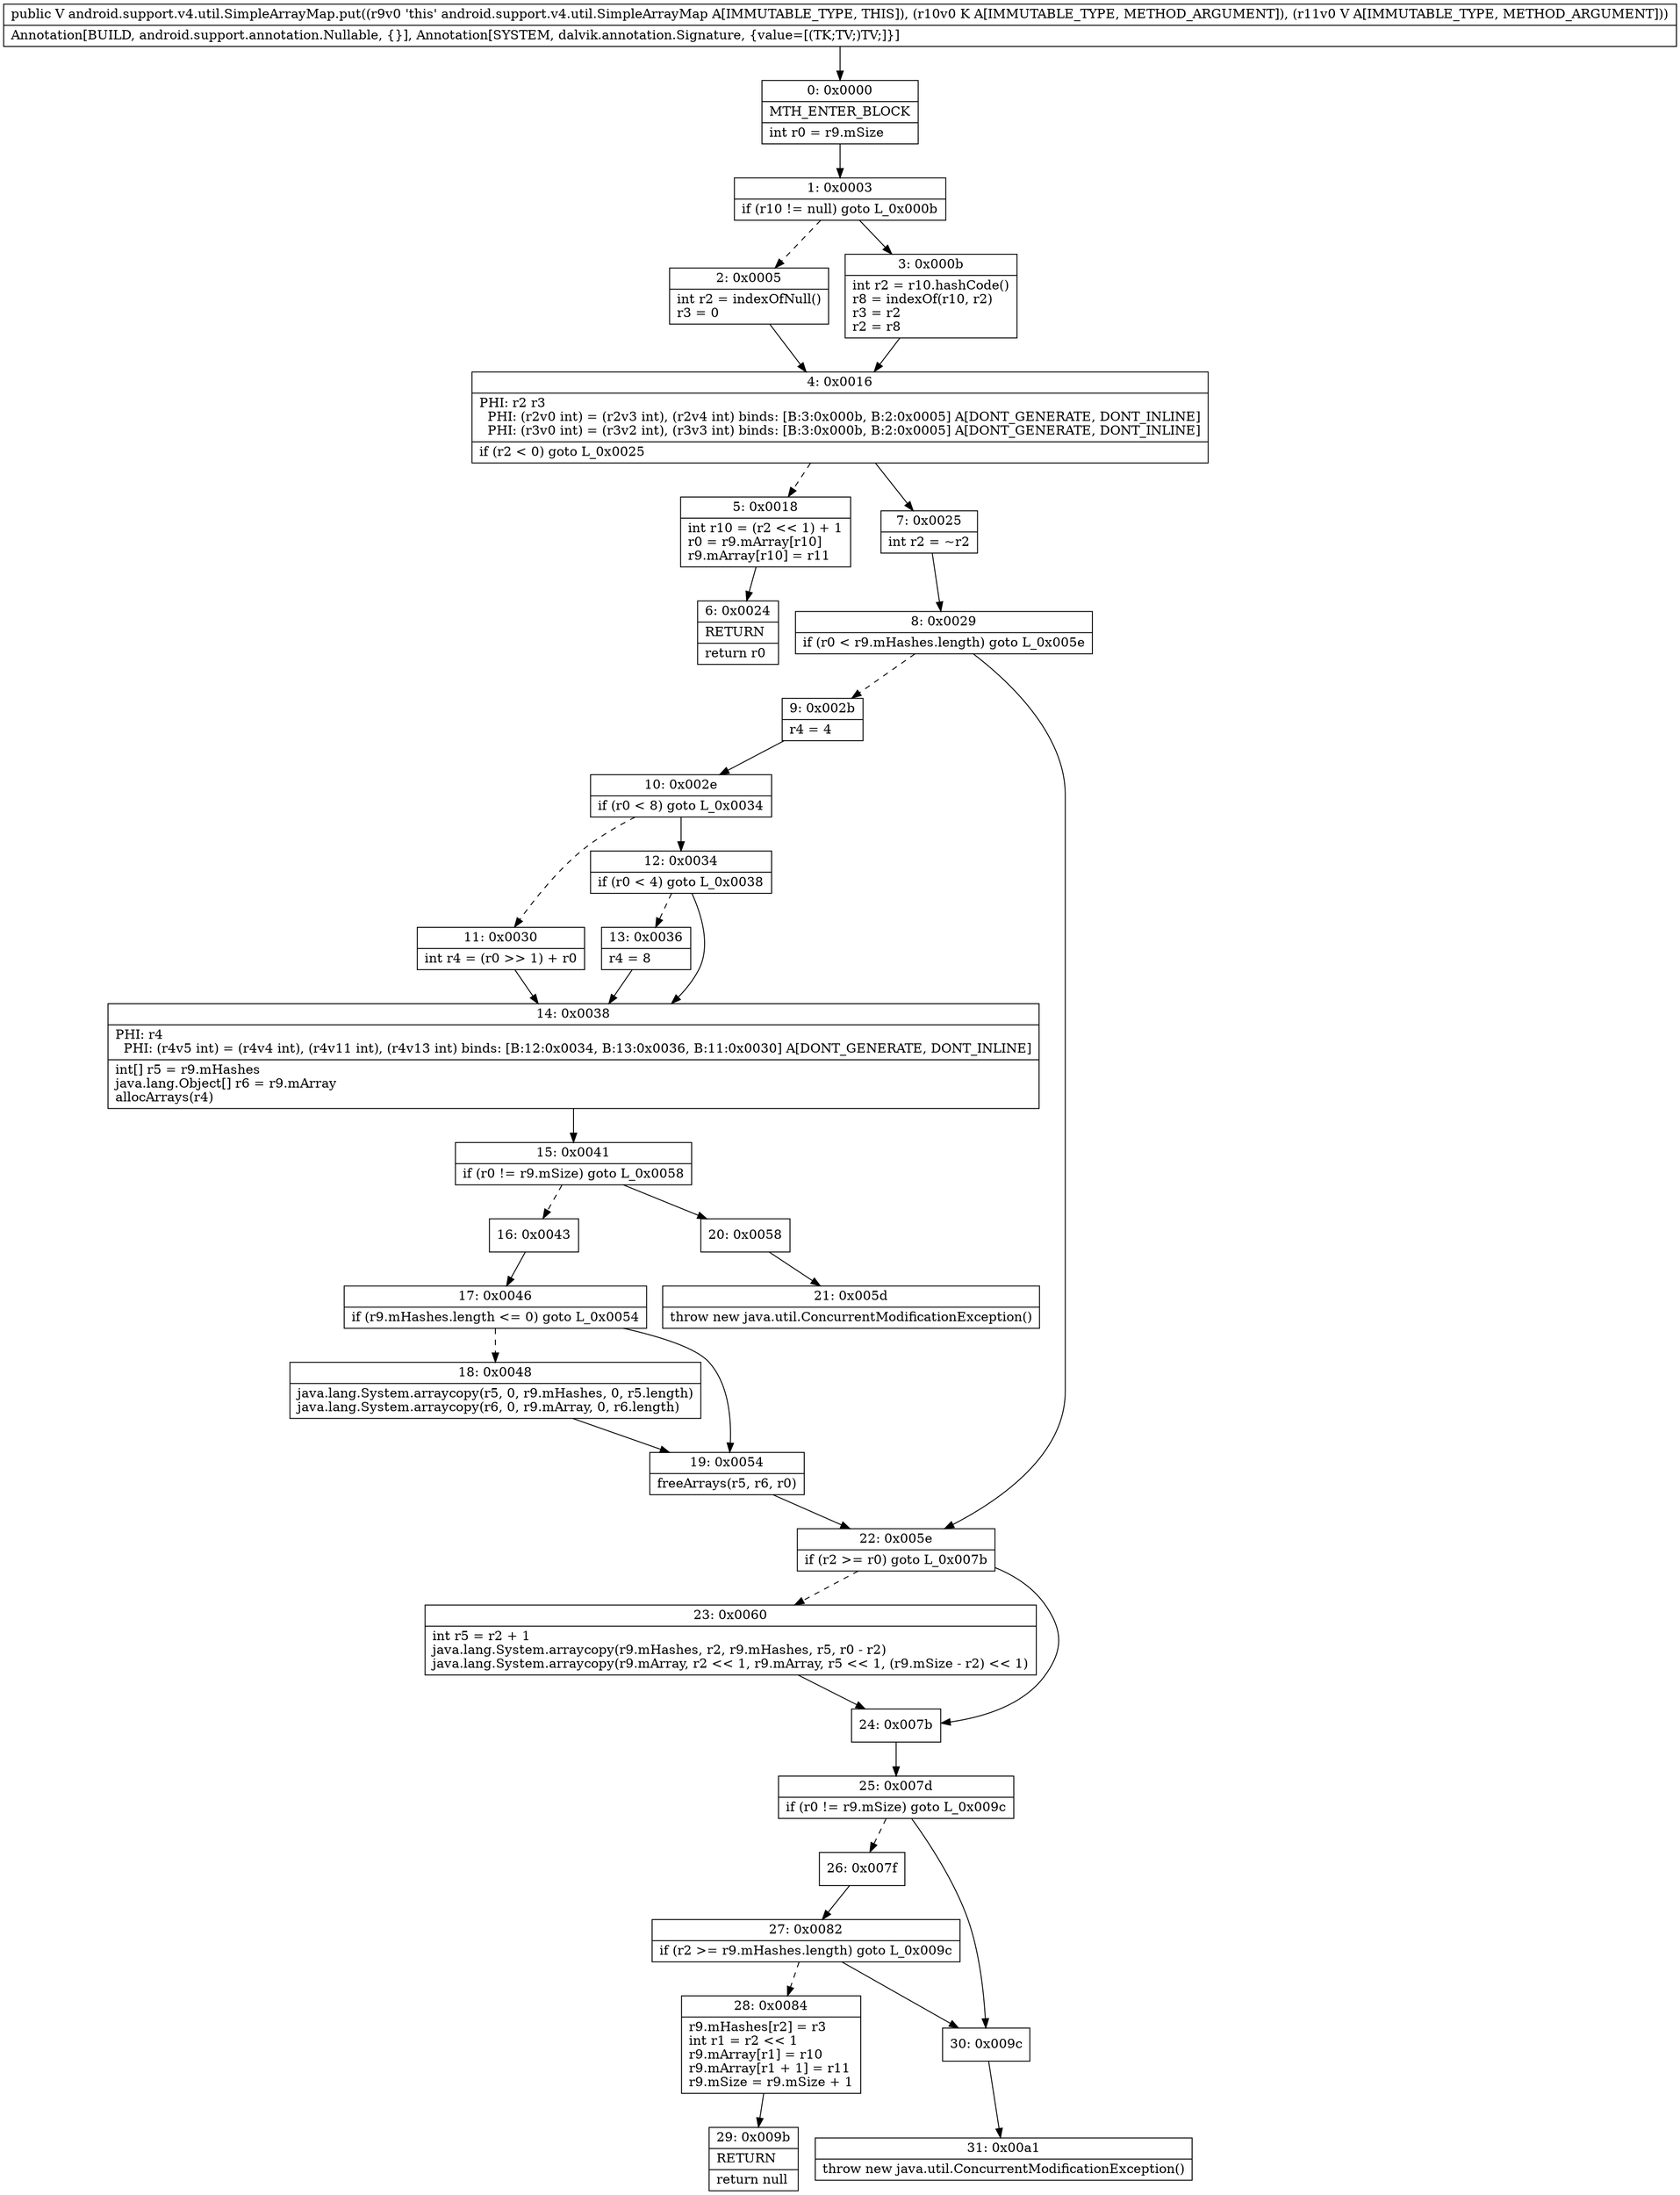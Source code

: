 digraph "CFG forandroid.support.v4.util.SimpleArrayMap.put(Ljava\/lang\/Object;Ljava\/lang\/Object;)Ljava\/lang\/Object;" {
Node_0 [shape=record,label="{0\:\ 0x0000|MTH_ENTER_BLOCK\l|int r0 = r9.mSize\l}"];
Node_1 [shape=record,label="{1\:\ 0x0003|if (r10 != null) goto L_0x000b\l}"];
Node_2 [shape=record,label="{2\:\ 0x0005|int r2 = indexOfNull()\lr3 = 0\l}"];
Node_3 [shape=record,label="{3\:\ 0x000b|int r2 = r10.hashCode()\lr8 = indexOf(r10, r2)\lr3 = r2\lr2 = r8\l}"];
Node_4 [shape=record,label="{4\:\ 0x0016|PHI: r2 r3 \l  PHI: (r2v0 int) = (r2v3 int), (r2v4 int) binds: [B:3:0x000b, B:2:0x0005] A[DONT_GENERATE, DONT_INLINE]\l  PHI: (r3v0 int) = (r3v2 int), (r3v3 int) binds: [B:3:0x000b, B:2:0x0005] A[DONT_GENERATE, DONT_INLINE]\l|if (r2 \< 0) goto L_0x0025\l}"];
Node_5 [shape=record,label="{5\:\ 0x0018|int r10 = (r2 \<\< 1) + 1\lr0 = r9.mArray[r10]\lr9.mArray[r10] = r11\l}"];
Node_6 [shape=record,label="{6\:\ 0x0024|RETURN\l|return r0\l}"];
Node_7 [shape=record,label="{7\:\ 0x0025|int r2 = ~r2\l}"];
Node_8 [shape=record,label="{8\:\ 0x0029|if (r0 \< r9.mHashes.length) goto L_0x005e\l}"];
Node_9 [shape=record,label="{9\:\ 0x002b|r4 = 4\l}"];
Node_10 [shape=record,label="{10\:\ 0x002e|if (r0 \< 8) goto L_0x0034\l}"];
Node_11 [shape=record,label="{11\:\ 0x0030|int r4 = (r0 \>\> 1) + r0\l}"];
Node_12 [shape=record,label="{12\:\ 0x0034|if (r0 \< 4) goto L_0x0038\l}"];
Node_13 [shape=record,label="{13\:\ 0x0036|r4 = 8\l}"];
Node_14 [shape=record,label="{14\:\ 0x0038|PHI: r4 \l  PHI: (r4v5 int) = (r4v4 int), (r4v11 int), (r4v13 int) binds: [B:12:0x0034, B:13:0x0036, B:11:0x0030] A[DONT_GENERATE, DONT_INLINE]\l|int[] r5 = r9.mHashes\ljava.lang.Object[] r6 = r9.mArray\lallocArrays(r4)\l}"];
Node_15 [shape=record,label="{15\:\ 0x0041|if (r0 != r9.mSize) goto L_0x0058\l}"];
Node_16 [shape=record,label="{16\:\ 0x0043}"];
Node_17 [shape=record,label="{17\:\ 0x0046|if (r9.mHashes.length \<= 0) goto L_0x0054\l}"];
Node_18 [shape=record,label="{18\:\ 0x0048|java.lang.System.arraycopy(r5, 0, r9.mHashes, 0, r5.length)\ljava.lang.System.arraycopy(r6, 0, r9.mArray, 0, r6.length)\l}"];
Node_19 [shape=record,label="{19\:\ 0x0054|freeArrays(r5, r6, r0)\l}"];
Node_20 [shape=record,label="{20\:\ 0x0058}"];
Node_21 [shape=record,label="{21\:\ 0x005d|throw new java.util.ConcurrentModificationException()\l}"];
Node_22 [shape=record,label="{22\:\ 0x005e|if (r2 \>= r0) goto L_0x007b\l}"];
Node_23 [shape=record,label="{23\:\ 0x0060|int r5 = r2 + 1\ljava.lang.System.arraycopy(r9.mHashes, r2, r9.mHashes, r5, r0 \- r2)\ljava.lang.System.arraycopy(r9.mArray, r2 \<\< 1, r9.mArray, r5 \<\< 1, (r9.mSize \- r2) \<\< 1)\l}"];
Node_24 [shape=record,label="{24\:\ 0x007b}"];
Node_25 [shape=record,label="{25\:\ 0x007d|if (r0 != r9.mSize) goto L_0x009c\l}"];
Node_26 [shape=record,label="{26\:\ 0x007f}"];
Node_27 [shape=record,label="{27\:\ 0x0082|if (r2 \>= r9.mHashes.length) goto L_0x009c\l}"];
Node_28 [shape=record,label="{28\:\ 0x0084|r9.mHashes[r2] = r3\lint r1 = r2 \<\< 1\lr9.mArray[r1] = r10\lr9.mArray[r1 + 1] = r11\lr9.mSize = r9.mSize + 1\l}"];
Node_29 [shape=record,label="{29\:\ 0x009b|RETURN\l|return null\l}"];
Node_30 [shape=record,label="{30\:\ 0x009c}"];
Node_31 [shape=record,label="{31\:\ 0x00a1|throw new java.util.ConcurrentModificationException()\l}"];
MethodNode[shape=record,label="{public V android.support.v4.util.SimpleArrayMap.put((r9v0 'this' android.support.v4.util.SimpleArrayMap A[IMMUTABLE_TYPE, THIS]), (r10v0 K A[IMMUTABLE_TYPE, METHOD_ARGUMENT]), (r11v0 V A[IMMUTABLE_TYPE, METHOD_ARGUMENT]))  | Annotation[BUILD, android.support.annotation.Nullable, \{\}], Annotation[SYSTEM, dalvik.annotation.Signature, \{value=[(TK;TV;)TV;]\}]\l}"];
MethodNode -> Node_0;
Node_0 -> Node_1;
Node_1 -> Node_2[style=dashed];
Node_1 -> Node_3;
Node_2 -> Node_4;
Node_3 -> Node_4;
Node_4 -> Node_5[style=dashed];
Node_4 -> Node_7;
Node_5 -> Node_6;
Node_7 -> Node_8;
Node_8 -> Node_9[style=dashed];
Node_8 -> Node_22;
Node_9 -> Node_10;
Node_10 -> Node_11[style=dashed];
Node_10 -> Node_12;
Node_11 -> Node_14;
Node_12 -> Node_13[style=dashed];
Node_12 -> Node_14;
Node_13 -> Node_14;
Node_14 -> Node_15;
Node_15 -> Node_16[style=dashed];
Node_15 -> Node_20;
Node_16 -> Node_17;
Node_17 -> Node_18[style=dashed];
Node_17 -> Node_19;
Node_18 -> Node_19;
Node_19 -> Node_22;
Node_20 -> Node_21;
Node_22 -> Node_23[style=dashed];
Node_22 -> Node_24;
Node_23 -> Node_24;
Node_24 -> Node_25;
Node_25 -> Node_26[style=dashed];
Node_25 -> Node_30;
Node_26 -> Node_27;
Node_27 -> Node_28[style=dashed];
Node_27 -> Node_30;
Node_28 -> Node_29;
Node_30 -> Node_31;
}


